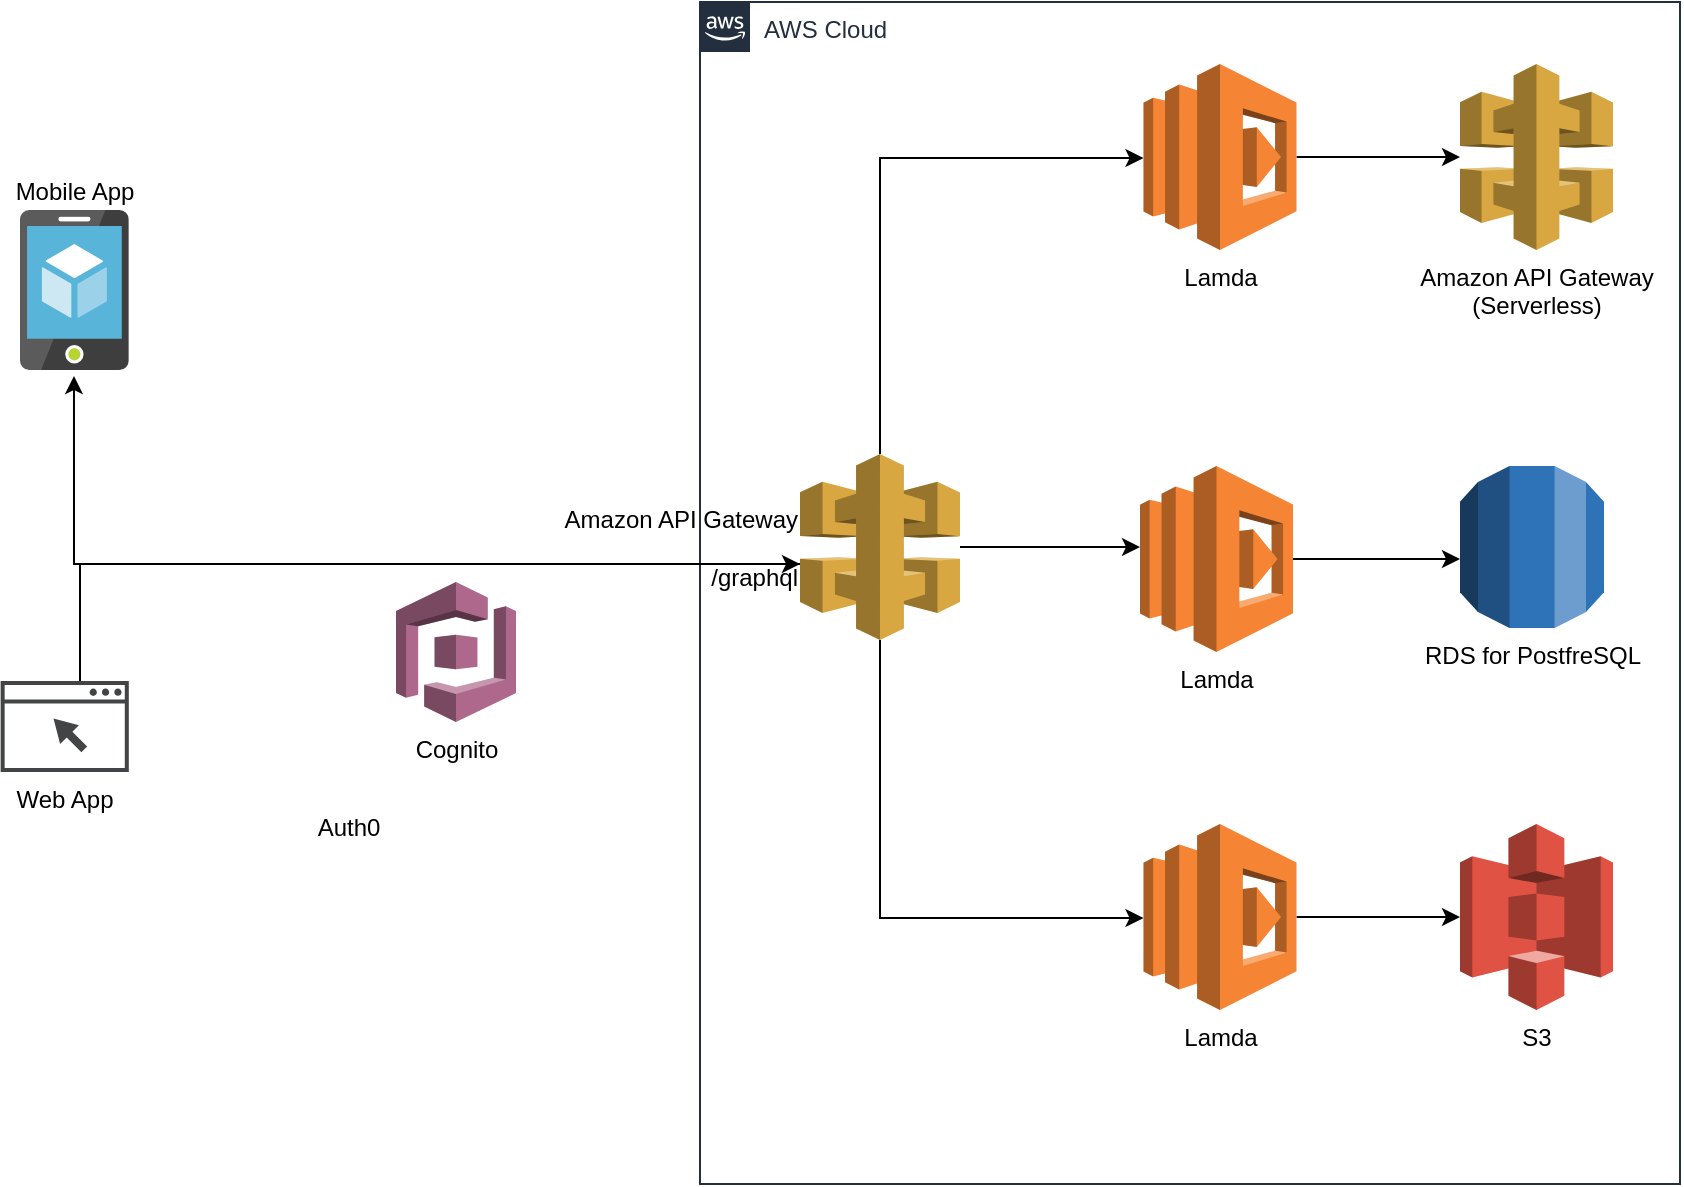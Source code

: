 <mxfile version="15.3.7" type="github">
  <diagram id="Ht1M8jgEwFfnCIfOTk4-" name="Page-1">
    <mxGraphModel dx="1422" dy="794" grid="1" gridSize="10" guides="1" tooltips="1" connect="1" arrows="1" fold="1" page="1" pageScale="1" pageWidth="1169" pageHeight="827" math="0" shadow="0">
      <root>
        <mxCell id="0" />
        <mxCell id="1" parent="0" />
        <mxCell id="UEzPUAAOIrF-is8g5C7q-74" value="AWS Cloud" style="points=[[0,0],[0.25,0],[0.5,0],[0.75,0],[1,0],[1,0.25],[1,0.5],[1,0.75],[1,1],[0.75,1],[0.5,1],[0.25,1],[0,1],[0,0.75],[0,0.5],[0,0.25]];outlineConnect=0;gradientColor=none;html=1;whiteSpace=wrap;fontSize=12;fontStyle=0;shape=mxgraph.aws4.group;grIcon=mxgraph.aws4.group_aws_cloud_alt;strokeColor=#232F3E;fillColor=none;verticalAlign=top;align=left;spacingLeft=30;fontColor=#232F3E;dashed=0;labelBackgroundColor=#ffffff;" parent="1" vertex="1">
          <mxGeometry x="660" y="89" width="490" height="591" as="geometry" />
        </mxCell>
        <mxCell id="UEzPUAAOIrF-is8g5C7q-90" value="" style="edgeStyle=orthogonalEdgeStyle;rounded=0;orthogonalLoop=1;jettySize=auto;html=1;endArrow=open;endFill=0;strokeWidth=2;" parent="1" target="UEzPUAAOIrF-is8g5C7q-80" edge="1">
          <mxGeometry relative="1" as="geometry">
            <mxPoint x="448" y="349" as="sourcePoint" />
          </mxGeometry>
        </mxCell>
        <mxCell id="UEzPUAAOIrF-is8g5C7q-91" value="" style="edgeStyle=orthogonalEdgeStyle;rounded=0;orthogonalLoop=1;jettySize=auto;html=1;endArrow=open;endFill=0;strokeWidth=2;" parent="1" source="UEzPUAAOIrF-is8g5C7q-80" edge="1">
          <mxGeometry relative="1" as="geometry">
            <mxPoint x="600" y="349" as="targetPoint" />
          </mxGeometry>
        </mxCell>
        <mxCell id="UEzPUAAOIrF-is8g5C7q-92" value="" style="edgeStyle=orthogonalEdgeStyle;rounded=0;orthogonalLoop=1;jettySize=auto;html=1;endArrow=open;endFill=0;strokeWidth=2;" parent="1" target="UEzPUAAOIrF-is8g5C7q-82" edge="1">
          <mxGeometry relative="1" as="geometry">
            <mxPoint x="678" y="349" as="sourcePoint" />
          </mxGeometry>
        </mxCell>
        <mxCell id="YFsJSqenAHF_9eVJ0rGF-1" value="Amazon API Gateway&lt;br&gt;(Serverless)" style="outlineConnect=0;dashed=0;verticalLabelPosition=bottom;verticalAlign=top;align=center;html=1;shape=mxgraph.aws3.api_gateway;fillColor=#D9A741;gradientColor=none;" vertex="1" parent="1">
          <mxGeometry x="1040" y="120" width="76.5" height="93" as="geometry" />
        </mxCell>
        <mxCell id="YFsJSqenAHF_9eVJ0rGF-20" value="" style="edgeStyle=orthogonalEdgeStyle;rounded=0;orthogonalLoop=1;jettySize=auto;html=1;" edge="1" parent="1" source="YFsJSqenAHF_9eVJ0rGF-2" target="YFsJSqenAHF_9eVJ0rGF-3">
          <mxGeometry relative="1" as="geometry">
            <Array as="points">
              <mxPoint x="1020" y="368" />
              <mxPoint x="1020" y="368" />
            </Array>
          </mxGeometry>
        </mxCell>
        <mxCell id="YFsJSqenAHF_9eVJ0rGF-2" value="Lamda" style="outlineConnect=0;dashed=0;verticalLabelPosition=bottom;verticalAlign=top;align=center;html=1;shape=mxgraph.aws3.lambda;fillColor=#F58534;gradientColor=none;" vertex="1" parent="1">
          <mxGeometry x="880" y="321" width="76.5" height="93" as="geometry" />
        </mxCell>
        <mxCell id="YFsJSqenAHF_9eVJ0rGF-3" value="RDS for PostfreSQL" style="outlineConnect=0;dashed=0;verticalLabelPosition=bottom;verticalAlign=top;align=center;html=1;shape=mxgraph.aws3.rds;fillColor=#2E73B8;gradientColor=none;" vertex="1" parent="1">
          <mxGeometry x="1040" y="321" width="72" height="81" as="geometry" />
        </mxCell>
        <mxCell id="YFsJSqenAHF_9eVJ0rGF-4" value="Cognito" style="outlineConnect=0;dashed=0;verticalLabelPosition=bottom;verticalAlign=top;align=center;html=1;shape=mxgraph.aws3.cognito;fillColor=#AD688B;gradientColor=none;" vertex="1" parent="1">
          <mxGeometry x="508" y="379" width="60" height="70" as="geometry" />
        </mxCell>
        <mxCell id="YFsJSqenAHF_9eVJ0rGF-5" value="Auth0" style="shape=image;html=1;verticalAlign=top;verticalLabelPosition=bottom;labelBackgroundColor=#ffffff;imageAspect=0;aspect=fixed;image=https://cdn4.iconfinder.com/data/icons/logos-brands-5/24/auth0-128.png;imageBackground=none;" vertex="1" parent="1">
          <mxGeometry x="460" y="440" width="48" height="48" as="geometry" />
        </mxCell>
        <mxCell id="YFsJSqenAHF_9eVJ0rGF-7" value="Mobile App" style="sketch=0;aspect=fixed;html=1;points=[];align=center;image;fontSize=12;image=img/lib/mscae/App_Service_Mobile_App.svg;labelPosition=center;verticalLabelPosition=top;verticalAlign=bottom;" vertex="1" parent="1">
          <mxGeometry x="320" y="193" width="54.4" height="80" as="geometry" />
        </mxCell>
        <mxCell id="YFsJSqenAHF_9eVJ0rGF-24" value="" style="edgeStyle=orthogonalEdgeStyle;rounded=0;orthogonalLoop=1;jettySize=auto;html=1;" edge="1" parent="1" source="YFsJSqenAHF_9eVJ0rGF-8" target="YFsJSqenAHF_9eVJ0rGF-10">
          <mxGeometry relative="1" as="geometry">
            <mxPoint x="232.4" y="355.75" as="targetPoint" />
            <Array as="points">
              <mxPoint x="350" y="370" />
            </Array>
          </mxGeometry>
        </mxCell>
        <mxCell id="YFsJSqenAHF_9eVJ0rGF-8" value="Web App" style="sketch=0;pointerEvents=1;shadow=0;dashed=0;html=1;strokeColor=none;fillColor=#434445;aspect=fixed;labelPosition=center;verticalLabelPosition=bottom;verticalAlign=top;align=center;outlineConnect=0;shape=mxgraph.vvd.web_browser;" vertex="1" parent="1">
          <mxGeometry x="310.32" y="428.5" width="64.08" height="45.5" as="geometry" />
        </mxCell>
        <mxCell id="YFsJSqenAHF_9eVJ0rGF-14" value="" style="edgeStyle=orthogonalEdgeStyle;rounded=0;orthogonalLoop=1;jettySize=auto;html=1;" edge="1" parent="1" source="YFsJSqenAHF_9eVJ0rGF-10" target="YFsJSqenAHF_9eVJ0rGF-2">
          <mxGeometry relative="1" as="geometry">
            <Array as="points">
              <mxPoint x="840" y="362" />
              <mxPoint x="840" y="362" />
            </Array>
          </mxGeometry>
        </mxCell>
        <mxCell id="YFsJSqenAHF_9eVJ0rGF-17" style="edgeStyle=orthogonalEdgeStyle;rounded=0;orthogonalLoop=1;jettySize=auto;html=1;" edge="1" parent="1" source="YFsJSqenAHF_9eVJ0rGF-10" target="YFsJSqenAHF_9eVJ0rGF-11">
          <mxGeometry relative="1" as="geometry">
            <Array as="points">
              <mxPoint x="750" y="167" />
            </Array>
          </mxGeometry>
        </mxCell>
        <mxCell id="YFsJSqenAHF_9eVJ0rGF-22" value="" style="edgeStyle=orthogonalEdgeStyle;rounded=0;orthogonalLoop=1;jettySize=auto;html=1;entryX=0.496;entryY=1.038;entryDx=0;entryDy=0;entryPerimeter=0;" edge="1" parent="1" source="YFsJSqenAHF_9eVJ0rGF-10" target="YFsJSqenAHF_9eVJ0rGF-7">
          <mxGeometry relative="1" as="geometry">
            <mxPoint x="230" y="420" as="targetPoint" />
            <Array as="points">
              <mxPoint x="347" y="370" />
            </Array>
          </mxGeometry>
        </mxCell>
        <mxCell id="YFsJSqenAHF_9eVJ0rGF-28" style="edgeStyle=orthogonalEdgeStyle;rounded=0;orthogonalLoop=1;jettySize=auto;html=1;" edge="1" parent="1" source="YFsJSqenAHF_9eVJ0rGF-10" target="YFsJSqenAHF_9eVJ0rGF-25">
          <mxGeometry relative="1" as="geometry">
            <Array as="points">
              <mxPoint x="750" y="547" />
            </Array>
          </mxGeometry>
        </mxCell>
        <mxCell id="YFsJSqenAHF_9eVJ0rGF-10" value="Amazon API Gateway&lt;br&gt;&lt;br&gt;/graphql" style="outlineConnect=0;dashed=0;verticalLabelPosition=middle;verticalAlign=middle;align=right;html=1;shape=mxgraph.aws3.api_gateway;fillColor=#D9A741;gradientColor=none;labelPosition=left;" vertex="1" parent="1">
          <mxGeometry x="710" y="315" width="80" height="93" as="geometry" />
        </mxCell>
        <mxCell id="YFsJSqenAHF_9eVJ0rGF-19" value="" style="edgeStyle=orthogonalEdgeStyle;rounded=0;orthogonalLoop=1;jettySize=auto;html=1;" edge="1" parent="1" source="YFsJSqenAHF_9eVJ0rGF-11" target="YFsJSqenAHF_9eVJ0rGF-1">
          <mxGeometry relative="1" as="geometry" />
        </mxCell>
        <mxCell id="YFsJSqenAHF_9eVJ0rGF-11" value="Lamda" style="outlineConnect=0;dashed=0;verticalLabelPosition=bottom;verticalAlign=top;align=center;html=1;shape=mxgraph.aws3.lambda;fillColor=#F58534;gradientColor=none;" vertex="1" parent="1">
          <mxGeometry x="881.75" y="120" width="76.5" height="93" as="geometry" />
        </mxCell>
        <mxCell id="YFsJSqenAHF_9eVJ0rGF-12" value="" style="shape=image;html=1;verticalAlign=top;verticalLabelPosition=bottom;labelBackgroundColor=#ffffff;imageAspect=0;aspect=fixed;image=https://cdn4.iconfinder.com/data/icons/logos-brands-5/24/graphql-128.png;imageBackground=default;" vertex="1" parent="1">
          <mxGeometry x="840" y="580" width="60" height="60" as="geometry" />
        </mxCell>
        <mxCell id="YFsJSqenAHF_9eVJ0rGF-13" value="" style="shape=image;html=1;verticalAlign=top;verticalLabelPosition=bottom;labelBackgroundColor=#ffffff;imageAspect=0;aspect=fixed;image=https://cdn4.iconfinder.com/data/icons/logos-brands-5/24/graphql-128.png;imageBackground=default;" vertex="1" parent="1">
          <mxGeometry x="840" y="213" width="60" height="60" as="geometry" />
        </mxCell>
        <mxCell id="YFsJSqenAHF_9eVJ0rGF-27" value="" style="edgeStyle=orthogonalEdgeStyle;rounded=0;orthogonalLoop=1;jettySize=auto;html=1;" edge="1" parent="1" source="YFsJSqenAHF_9eVJ0rGF-25" target="YFsJSqenAHF_9eVJ0rGF-26">
          <mxGeometry relative="1" as="geometry" />
        </mxCell>
        <mxCell id="YFsJSqenAHF_9eVJ0rGF-25" value="Lamda" style="outlineConnect=0;dashed=0;verticalLabelPosition=bottom;verticalAlign=top;align=center;html=1;shape=mxgraph.aws3.lambda;fillColor=#F58534;gradientColor=none;" vertex="1" parent="1">
          <mxGeometry x="881.75" y="500" width="76.5" height="93" as="geometry" />
        </mxCell>
        <mxCell id="YFsJSqenAHF_9eVJ0rGF-26" value="S3" style="outlineConnect=0;dashed=0;verticalLabelPosition=bottom;verticalAlign=top;align=center;html=1;shape=mxgraph.aws3.s3;fillColor=#E05243;gradientColor=none;" vertex="1" parent="1">
          <mxGeometry x="1040" y="500" width="76.5" height="93" as="geometry" />
        </mxCell>
      </root>
    </mxGraphModel>
  </diagram>
</mxfile>
